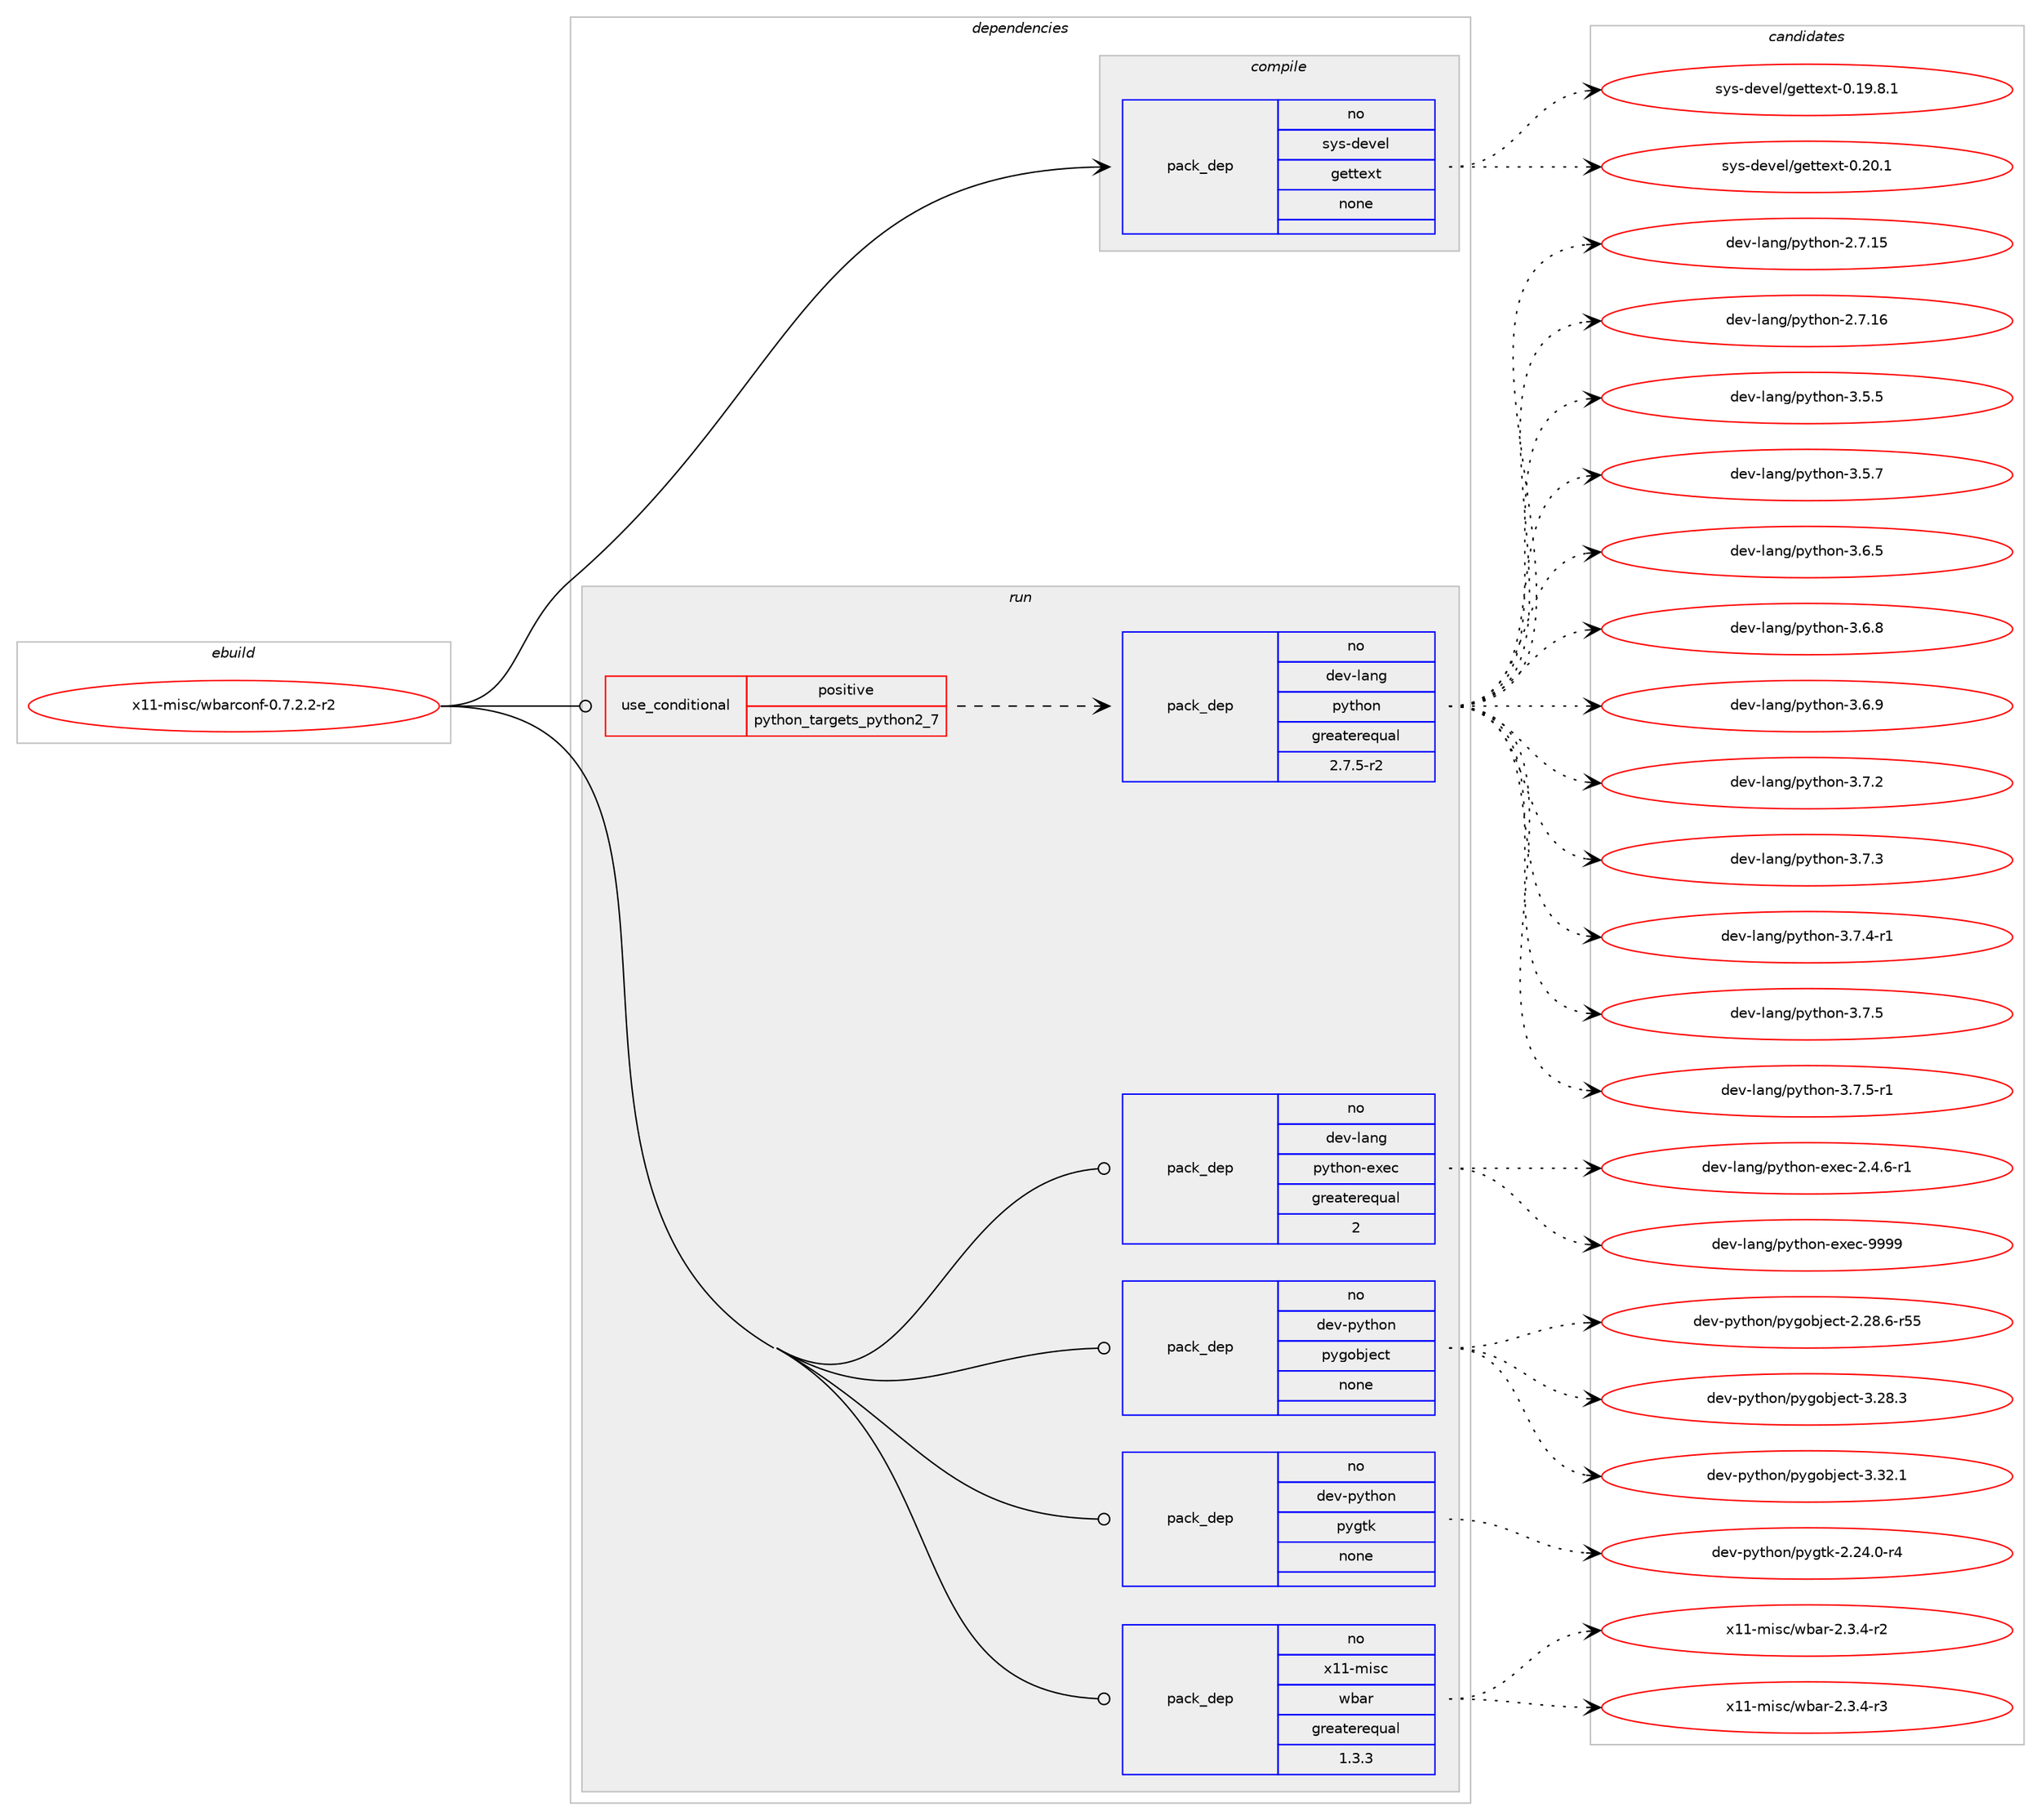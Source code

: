 digraph prolog {

# *************
# Graph options
# *************

newrank=true;
concentrate=true;
compound=true;
graph [rankdir=LR,fontname=Helvetica,fontsize=10,ranksep=1.5];#, ranksep=2.5, nodesep=0.2];
edge  [arrowhead=vee];
node  [fontname=Helvetica,fontsize=10];

# **********
# The ebuild
# **********

subgraph cluster_leftcol {
color=gray;
rank=same;
label=<<i>ebuild</i>>;
id [label="x11-misc/wbarconf-0.7.2.2-r2", color=red, width=4, href="../x11-misc/wbarconf-0.7.2.2-r2.svg"];
}

# ****************
# The dependencies
# ****************

subgraph cluster_midcol {
color=gray;
label=<<i>dependencies</i>>;
subgraph cluster_compile {
fillcolor="#eeeeee";
style=filled;
label=<<i>compile</i>>;
subgraph pack684522 {
dependency921249 [label=<<TABLE BORDER="0" CELLBORDER="1" CELLSPACING="0" CELLPADDING="4" WIDTH="220"><TR><TD ROWSPAN="6" CELLPADDING="30">pack_dep</TD></TR><TR><TD WIDTH="110">no</TD></TR><TR><TD>sys-devel</TD></TR><TR><TD>gettext</TD></TR><TR><TD>none</TD></TR><TR><TD></TD></TR></TABLE>>, shape=none, color=blue];
}
id:e -> dependency921249:w [weight=20,style="solid",arrowhead="vee"];
}
subgraph cluster_compileandrun {
fillcolor="#eeeeee";
style=filled;
label=<<i>compile and run</i>>;
}
subgraph cluster_run {
fillcolor="#eeeeee";
style=filled;
label=<<i>run</i>>;
subgraph cond220024 {
dependency921250 [label=<<TABLE BORDER="0" CELLBORDER="1" CELLSPACING="0" CELLPADDING="4"><TR><TD ROWSPAN="3" CELLPADDING="10">use_conditional</TD></TR><TR><TD>positive</TD></TR><TR><TD>python_targets_python2_7</TD></TR></TABLE>>, shape=none, color=red];
subgraph pack684523 {
dependency921251 [label=<<TABLE BORDER="0" CELLBORDER="1" CELLSPACING="0" CELLPADDING="4" WIDTH="220"><TR><TD ROWSPAN="6" CELLPADDING="30">pack_dep</TD></TR><TR><TD WIDTH="110">no</TD></TR><TR><TD>dev-lang</TD></TR><TR><TD>python</TD></TR><TR><TD>greaterequal</TD></TR><TR><TD>2.7.5-r2</TD></TR></TABLE>>, shape=none, color=blue];
}
dependency921250:e -> dependency921251:w [weight=20,style="dashed",arrowhead="vee"];
}
id:e -> dependency921250:w [weight=20,style="solid",arrowhead="odot"];
subgraph pack684524 {
dependency921252 [label=<<TABLE BORDER="0" CELLBORDER="1" CELLSPACING="0" CELLPADDING="4" WIDTH="220"><TR><TD ROWSPAN="6" CELLPADDING="30">pack_dep</TD></TR><TR><TD WIDTH="110">no</TD></TR><TR><TD>dev-lang</TD></TR><TR><TD>python-exec</TD></TR><TR><TD>greaterequal</TD></TR><TR><TD>2</TD></TR></TABLE>>, shape=none, color=blue];
}
id:e -> dependency921252:w [weight=20,style="solid",arrowhead="odot"];
subgraph pack684525 {
dependency921253 [label=<<TABLE BORDER="0" CELLBORDER="1" CELLSPACING="0" CELLPADDING="4" WIDTH="220"><TR><TD ROWSPAN="6" CELLPADDING="30">pack_dep</TD></TR><TR><TD WIDTH="110">no</TD></TR><TR><TD>dev-python</TD></TR><TR><TD>pygobject</TD></TR><TR><TD>none</TD></TR><TR><TD></TD></TR></TABLE>>, shape=none, color=blue];
}
id:e -> dependency921253:w [weight=20,style="solid",arrowhead="odot"];
subgraph pack684526 {
dependency921254 [label=<<TABLE BORDER="0" CELLBORDER="1" CELLSPACING="0" CELLPADDING="4" WIDTH="220"><TR><TD ROWSPAN="6" CELLPADDING="30">pack_dep</TD></TR><TR><TD WIDTH="110">no</TD></TR><TR><TD>dev-python</TD></TR><TR><TD>pygtk</TD></TR><TR><TD>none</TD></TR><TR><TD></TD></TR></TABLE>>, shape=none, color=blue];
}
id:e -> dependency921254:w [weight=20,style="solid",arrowhead="odot"];
subgraph pack684527 {
dependency921255 [label=<<TABLE BORDER="0" CELLBORDER="1" CELLSPACING="0" CELLPADDING="4" WIDTH="220"><TR><TD ROWSPAN="6" CELLPADDING="30">pack_dep</TD></TR><TR><TD WIDTH="110">no</TD></TR><TR><TD>x11-misc</TD></TR><TR><TD>wbar</TD></TR><TR><TD>greaterequal</TD></TR><TR><TD>1.3.3</TD></TR></TABLE>>, shape=none, color=blue];
}
id:e -> dependency921255:w [weight=20,style="solid",arrowhead="odot"];
}
}

# **************
# The candidates
# **************

subgraph cluster_choices {
rank=same;
color=gray;
label=<<i>candidates</i>>;

subgraph choice684522 {
color=black;
nodesep=1;
choice1151211154510010111810110847103101116116101120116454846495746564649 [label="sys-devel/gettext-0.19.8.1", color=red, width=4,href="../sys-devel/gettext-0.19.8.1.svg"];
choice115121115451001011181011084710310111611610112011645484650484649 [label="sys-devel/gettext-0.20.1", color=red, width=4,href="../sys-devel/gettext-0.20.1.svg"];
dependency921249:e -> choice1151211154510010111810110847103101116116101120116454846495746564649:w [style=dotted,weight="100"];
dependency921249:e -> choice115121115451001011181011084710310111611610112011645484650484649:w [style=dotted,weight="100"];
}
subgraph choice684523 {
color=black;
nodesep=1;
choice10010111845108971101034711212111610411111045504655464953 [label="dev-lang/python-2.7.15", color=red, width=4,href="../dev-lang/python-2.7.15.svg"];
choice10010111845108971101034711212111610411111045504655464954 [label="dev-lang/python-2.7.16", color=red, width=4,href="../dev-lang/python-2.7.16.svg"];
choice100101118451089711010347112121116104111110455146534653 [label="dev-lang/python-3.5.5", color=red, width=4,href="../dev-lang/python-3.5.5.svg"];
choice100101118451089711010347112121116104111110455146534655 [label="dev-lang/python-3.5.7", color=red, width=4,href="../dev-lang/python-3.5.7.svg"];
choice100101118451089711010347112121116104111110455146544653 [label="dev-lang/python-3.6.5", color=red, width=4,href="../dev-lang/python-3.6.5.svg"];
choice100101118451089711010347112121116104111110455146544656 [label="dev-lang/python-3.6.8", color=red, width=4,href="../dev-lang/python-3.6.8.svg"];
choice100101118451089711010347112121116104111110455146544657 [label="dev-lang/python-3.6.9", color=red, width=4,href="../dev-lang/python-3.6.9.svg"];
choice100101118451089711010347112121116104111110455146554650 [label="dev-lang/python-3.7.2", color=red, width=4,href="../dev-lang/python-3.7.2.svg"];
choice100101118451089711010347112121116104111110455146554651 [label="dev-lang/python-3.7.3", color=red, width=4,href="../dev-lang/python-3.7.3.svg"];
choice1001011184510897110103471121211161041111104551465546524511449 [label="dev-lang/python-3.7.4-r1", color=red, width=4,href="../dev-lang/python-3.7.4-r1.svg"];
choice100101118451089711010347112121116104111110455146554653 [label="dev-lang/python-3.7.5", color=red, width=4,href="../dev-lang/python-3.7.5.svg"];
choice1001011184510897110103471121211161041111104551465546534511449 [label="dev-lang/python-3.7.5-r1", color=red, width=4,href="../dev-lang/python-3.7.5-r1.svg"];
dependency921251:e -> choice10010111845108971101034711212111610411111045504655464953:w [style=dotted,weight="100"];
dependency921251:e -> choice10010111845108971101034711212111610411111045504655464954:w [style=dotted,weight="100"];
dependency921251:e -> choice100101118451089711010347112121116104111110455146534653:w [style=dotted,weight="100"];
dependency921251:e -> choice100101118451089711010347112121116104111110455146534655:w [style=dotted,weight="100"];
dependency921251:e -> choice100101118451089711010347112121116104111110455146544653:w [style=dotted,weight="100"];
dependency921251:e -> choice100101118451089711010347112121116104111110455146544656:w [style=dotted,weight="100"];
dependency921251:e -> choice100101118451089711010347112121116104111110455146544657:w [style=dotted,weight="100"];
dependency921251:e -> choice100101118451089711010347112121116104111110455146554650:w [style=dotted,weight="100"];
dependency921251:e -> choice100101118451089711010347112121116104111110455146554651:w [style=dotted,weight="100"];
dependency921251:e -> choice1001011184510897110103471121211161041111104551465546524511449:w [style=dotted,weight="100"];
dependency921251:e -> choice100101118451089711010347112121116104111110455146554653:w [style=dotted,weight="100"];
dependency921251:e -> choice1001011184510897110103471121211161041111104551465546534511449:w [style=dotted,weight="100"];
}
subgraph choice684524 {
color=black;
nodesep=1;
choice10010111845108971101034711212111610411111045101120101994550465246544511449 [label="dev-lang/python-exec-2.4.6-r1", color=red, width=4,href="../dev-lang/python-exec-2.4.6-r1.svg"];
choice10010111845108971101034711212111610411111045101120101994557575757 [label="dev-lang/python-exec-9999", color=red, width=4,href="../dev-lang/python-exec-9999.svg"];
dependency921252:e -> choice10010111845108971101034711212111610411111045101120101994550465246544511449:w [style=dotted,weight="100"];
dependency921252:e -> choice10010111845108971101034711212111610411111045101120101994557575757:w [style=dotted,weight="100"];
}
subgraph choice684525 {
color=black;
nodesep=1;
choice1001011184511212111610411111047112121103111981061019911645504650564654451145353 [label="dev-python/pygobject-2.28.6-r55", color=red, width=4,href="../dev-python/pygobject-2.28.6-r55.svg"];
choice1001011184511212111610411111047112121103111981061019911645514650564651 [label="dev-python/pygobject-3.28.3", color=red, width=4,href="../dev-python/pygobject-3.28.3.svg"];
choice1001011184511212111610411111047112121103111981061019911645514651504649 [label="dev-python/pygobject-3.32.1", color=red, width=4,href="../dev-python/pygobject-3.32.1.svg"];
dependency921253:e -> choice1001011184511212111610411111047112121103111981061019911645504650564654451145353:w [style=dotted,weight="100"];
dependency921253:e -> choice1001011184511212111610411111047112121103111981061019911645514650564651:w [style=dotted,weight="100"];
dependency921253:e -> choice1001011184511212111610411111047112121103111981061019911645514651504649:w [style=dotted,weight="100"];
}
subgraph choice684526 {
color=black;
nodesep=1;
choice1001011184511212111610411111047112121103116107455046505246484511452 [label="dev-python/pygtk-2.24.0-r4", color=red, width=4,href="../dev-python/pygtk-2.24.0-r4.svg"];
dependency921254:e -> choice1001011184511212111610411111047112121103116107455046505246484511452:w [style=dotted,weight="100"];
}
subgraph choice684527 {
color=black;
nodesep=1;
choice120494945109105115994711998971144550465146524511450 [label="x11-misc/wbar-2.3.4-r2", color=red, width=4,href="../x11-misc/wbar-2.3.4-r2.svg"];
choice120494945109105115994711998971144550465146524511451 [label="x11-misc/wbar-2.3.4-r3", color=red, width=4,href="../x11-misc/wbar-2.3.4-r3.svg"];
dependency921255:e -> choice120494945109105115994711998971144550465146524511450:w [style=dotted,weight="100"];
dependency921255:e -> choice120494945109105115994711998971144550465146524511451:w [style=dotted,weight="100"];
}
}

}

